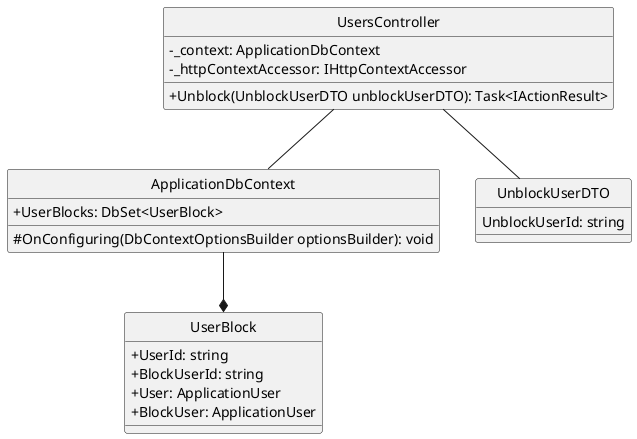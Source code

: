 @startuml unblockUser
hide circle
skinparam classAttributeIconSize 0
class UsersController {
    - _context: ApplicationDbContext
    - _httpContextAccessor: IHttpContextAccessor
    + Unblock(UnblockUserDTO unblockUserDTO): Task<IActionResult>
}

class ApplicationDbContext {
    + UserBlocks: DbSet<UserBlock>
    # OnConfiguring(DbContextOptionsBuilder optionsBuilder): void
}
class UserBlock{
    + UserId: string
    + BlockUserId: string
    + User: ApplicationUser
    + BlockUser: ApplicationUser
}

class UnblockUserDTO {
    UnblockUserId: string
}

UsersController -- ApplicationDbContext
UsersController -- UnblockUserDTO
ApplicationDbContext --* UserBlock
@enduml